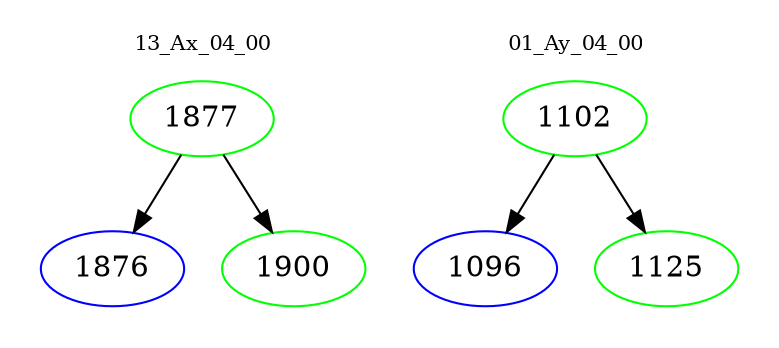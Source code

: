 digraph{
subgraph cluster_0 {
color = white
label = "13_Ax_04_00";
fontsize=10;
T0_1877 [label="1877", color="green"]
T0_1877 -> T0_1876 [color="black"]
T0_1876 [label="1876", color="blue"]
T0_1877 -> T0_1900 [color="black"]
T0_1900 [label="1900", color="green"]
}
subgraph cluster_1 {
color = white
label = "01_Ay_04_00";
fontsize=10;
T1_1102 [label="1102", color="green"]
T1_1102 -> T1_1096 [color="black"]
T1_1096 [label="1096", color="blue"]
T1_1102 -> T1_1125 [color="black"]
T1_1125 [label="1125", color="green"]
}
}
